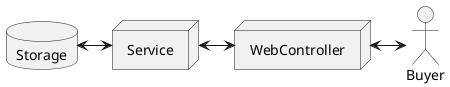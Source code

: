 @startuml component
actor Buyer
node Service
node WebController
database Storage

Storage <-> Service
Service <-> WebController
WebController <-> Buyer
@enduml
